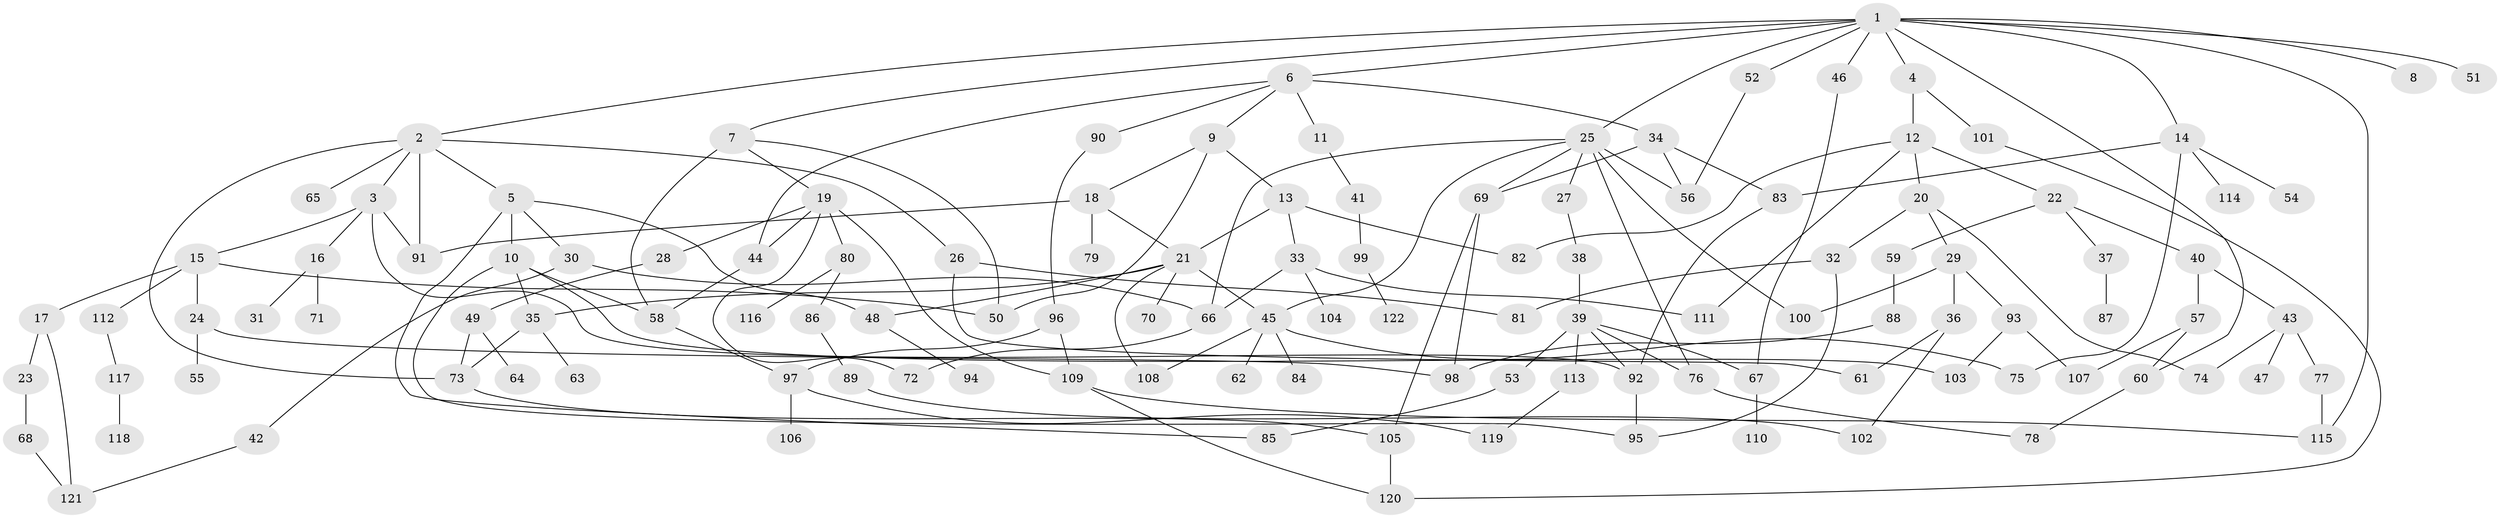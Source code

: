// Generated by graph-tools (version 1.1) at 2025/34/03/09/25 02:34:00]
// undirected, 122 vertices, 173 edges
graph export_dot {
graph [start="1"]
  node [color=gray90,style=filled];
  1;
  2;
  3;
  4;
  5;
  6;
  7;
  8;
  9;
  10;
  11;
  12;
  13;
  14;
  15;
  16;
  17;
  18;
  19;
  20;
  21;
  22;
  23;
  24;
  25;
  26;
  27;
  28;
  29;
  30;
  31;
  32;
  33;
  34;
  35;
  36;
  37;
  38;
  39;
  40;
  41;
  42;
  43;
  44;
  45;
  46;
  47;
  48;
  49;
  50;
  51;
  52;
  53;
  54;
  55;
  56;
  57;
  58;
  59;
  60;
  61;
  62;
  63;
  64;
  65;
  66;
  67;
  68;
  69;
  70;
  71;
  72;
  73;
  74;
  75;
  76;
  77;
  78;
  79;
  80;
  81;
  82;
  83;
  84;
  85;
  86;
  87;
  88;
  89;
  90;
  91;
  92;
  93;
  94;
  95;
  96;
  97;
  98;
  99;
  100;
  101;
  102;
  103;
  104;
  105;
  106;
  107;
  108;
  109;
  110;
  111;
  112;
  113;
  114;
  115;
  116;
  117;
  118;
  119;
  120;
  121;
  122;
  1 -- 2;
  1 -- 4;
  1 -- 6;
  1 -- 7;
  1 -- 8;
  1 -- 14;
  1 -- 25;
  1 -- 46;
  1 -- 51;
  1 -- 52;
  1 -- 60;
  1 -- 115;
  2 -- 3;
  2 -- 5;
  2 -- 26;
  2 -- 65;
  2 -- 91;
  2 -- 73;
  3 -- 15;
  3 -- 16;
  3 -- 91;
  3 -- 92;
  4 -- 12;
  4 -- 101;
  5 -- 10;
  5 -- 30;
  5 -- 85;
  5 -- 48;
  6 -- 9;
  6 -- 11;
  6 -- 34;
  6 -- 90;
  6 -- 44;
  7 -- 19;
  7 -- 50;
  7 -- 58;
  9 -- 13;
  9 -- 18;
  9 -- 50;
  10 -- 35;
  10 -- 95;
  10 -- 58;
  10 -- 103;
  11 -- 41;
  12 -- 20;
  12 -- 22;
  12 -- 111;
  12 -- 82;
  13 -- 21;
  13 -- 33;
  13 -- 82;
  14 -- 54;
  14 -- 114;
  14 -- 75;
  14 -- 83;
  15 -- 17;
  15 -- 24;
  15 -- 112;
  15 -- 50;
  16 -- 31;
  16 -- 71;
  17 -- 23;
  17 -- 121;
  18 -- 79;
  18 -- 21;
  18 -- 91;
  19 -- 28;
  19 -- 44;
  19 -- 72;
  19 -- 80;
  19 -- 109;
  20 -- 29;
  20 -- 32;
  20 -- 74;
  21 -- 45;
  21 -- 48;
  21 -- 70;
  21 -- 108;
  21 -- 35;
  22 -- 37;
  22 -- 40;
  22 -- 59;
  23 -- 68;
  24 -- 55;
  24 -- 98;
  25 -- 27;
  25 -- 69;
  25 -- 76;
  25 -- 100;
  25 -- 66;
  25 -- 56;
  25 -- 45;
  26 -- 81;
  26 -- 61;
  27 -- 38;
  28 -- 49;
  29 -- 36;
  29 -- 93;
  29 -- 100;
  30 -- 42;
  30 -- 66;
  32 -- 81;
  32 -- 95;
  33 -- 66;
  33 -- 104;
  33 -- 111;
  34 -- 56;
  34 -- 83;
  34 -- 69;
  35 -- 63;
  35 -- 73;
  36 -- 61;
  36 -- 102;
  37 -- 87;
  38 -- 39;
  39 -- 53;
  39 -- 113;
  39 -- 76;
  39 -- 92;
  39 -- 67;
  40 -- 43;
  40 -- 57;
  41 -- 99;
  42 -- 121;
  43 -- 47;
  43 -- 74;
  43 -- 77;
  44 -- 58;
  45 -- 62;
  45 -- 75;
  45 -- 84;
  45 -- 108;
  46 -- 67;
  48 -- 94;
  49 -- 64;
  49 -- 73;
  52 -- 56;
  53 -- 85;
  57 -- 60;
  57 -- 107;
  58 -- 97;
  59 -- 88;
  60 -- 78;
  66 -- 72;
  67 -- 110;
  68 -- 121;
  69 -- 105;
  69 -- 98;
  73 -- 105;
  76 -- 78;
  77 -- 115;
  80 -- 86;
  80 -- 116;
  83 -- 92;
  86 -- 89;
  88 -- 98;
  89 -- 102;
  90 -- 96;
  92 -- 95;
  93 -- 103;
  93 -- 107;
  96 -- 109;
  96 -- 97;
  97 -- 106;
  97 -- 119;
  99 -- 122;
  101 -- 120;
  105 -- 120;
  109 -- 115;
  109 -- 120;
  112 -- 117;
  113 -- 119;
  117 -- 118;
}
